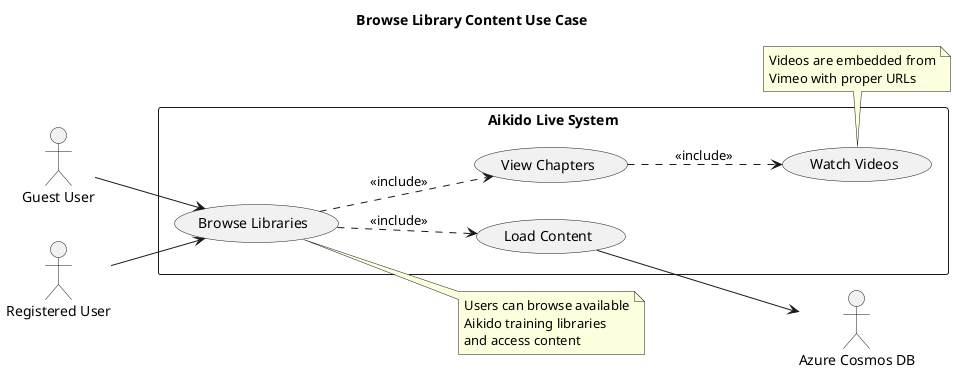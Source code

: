 @startuml uc-browse-library

title Browse Library Content Use Case

left to right direction

actor "Guest User" as guest
actor "Registered User" as user
actor "Azure Cosmos DB" as cosmosdb

rectangle "Aikido Live System" {
  usecase "Browse Libraries" as UC1
  usecase "View Chapters" as UC2
  usecase "Watch Videos" as UC3
  usecase "Load Content" as UC4
  
  UC1 ..> UC2 : <<include>>
  UC2 ..> UC3 : <<include>>
  UC1 ..> UC4 : <<include>>
}

guest --> UC1
user --> UC1
UC4 --> cosmosdb

note right of UC1
  Users can browse available
  Aikido training libraries
  and access content
end note

note bottom of UC3
  Videos are embedded from
  Vimeo with proper URLs
end note

@enduml
